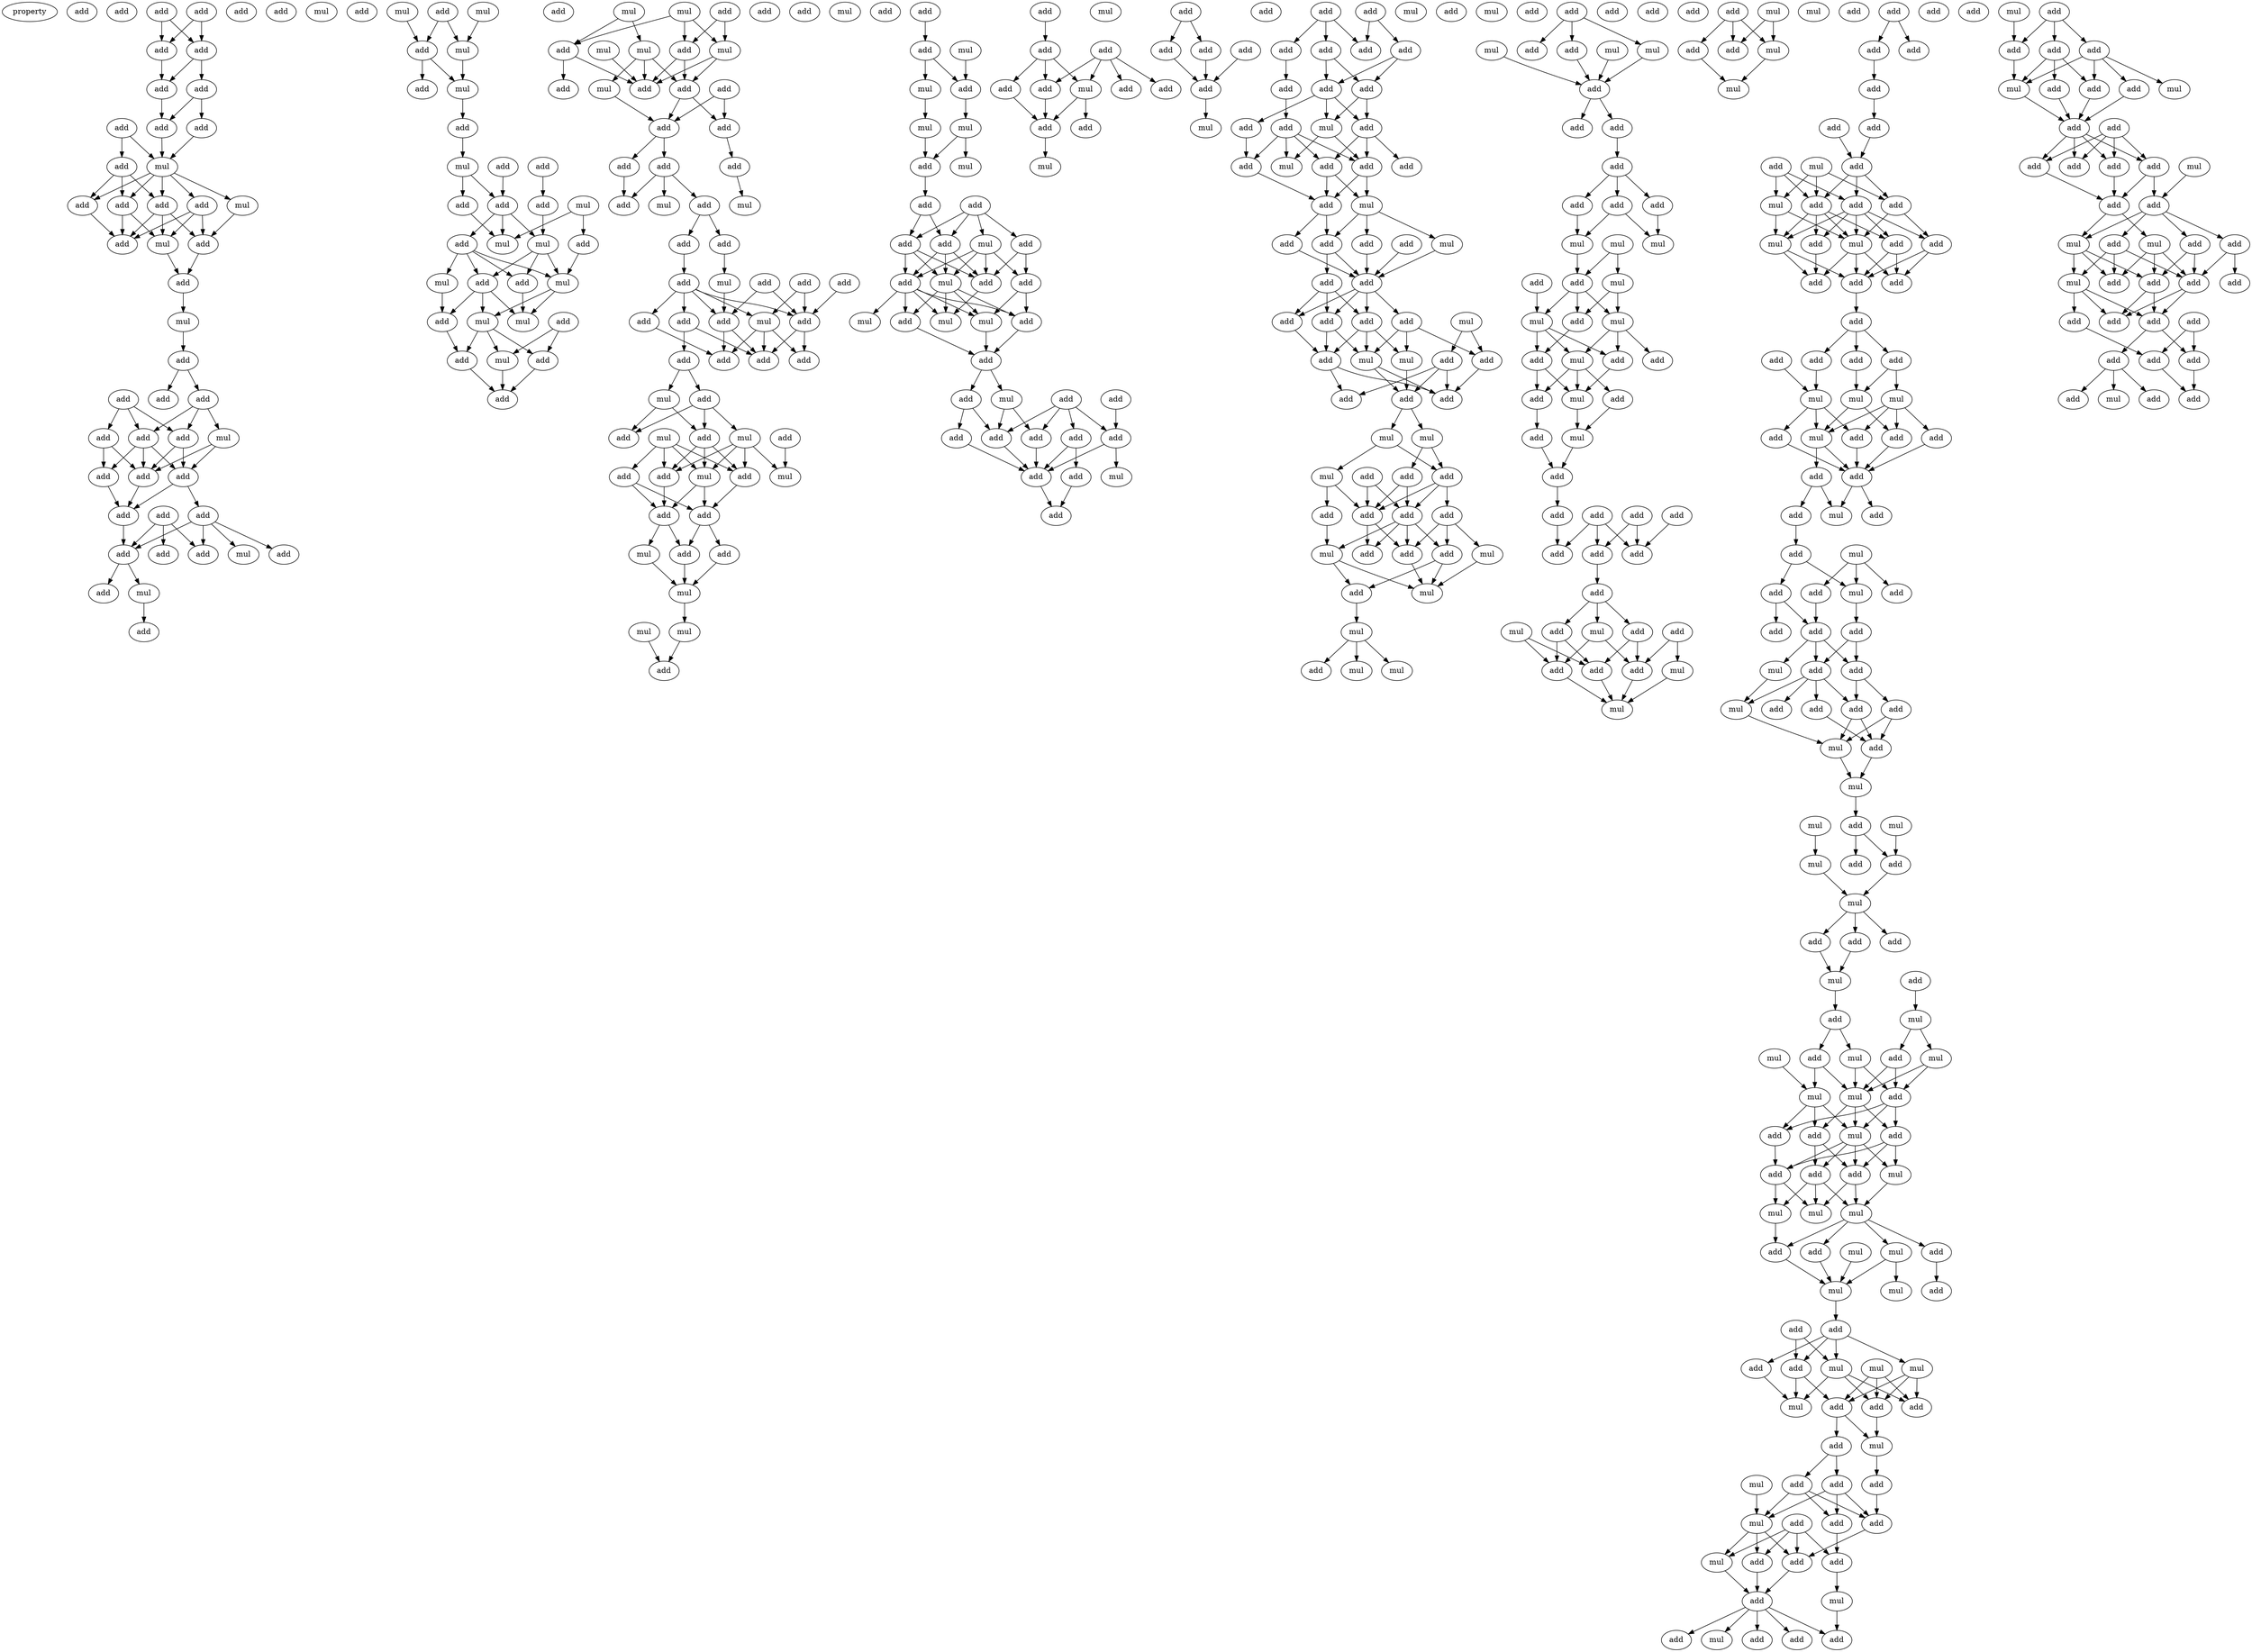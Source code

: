 digraph {
    node [fontcolor=black]
    property [mul=2,lf=1.7]
    0 [ label = add ];
    1 [ label = add ];
    2 [ label = add ];
    3 [ label = add ];
    4 [ label = add ];
    5 [ label = add ];
    6 [ label = add ];
    7 [ label = add ];
    8 [ label = add ];
    9 [ label = add ];
    10 [ label = add ];
    11 [ label = add ];
    12 [ label = add ];
    13 [ label = mul ];
    14 [ label = add ];
    15 [ label = add ];
    16 [ label = add ];
    17 [ label = mul ];
    18 [ label = add ];
    19 [ label = mul ];
    20 [ label = add ];
    21 [ label = add ];
    22 [ label = add ];
    23 [ label = mul ];
    24 [ label = add ];
    25 [ label = add ];
    26 [ label = add ];
    27 [ label = add ];
    28 [ label = add ];
    29 [ label = add ];
    30 [ label = add ];
    31 [ label = mul ];
    32 [ label = add ];
    33 [ label = add ];
    34 [ label = add ];
    35 [ label = add ];
    36 [ label = add ];
    37 [ label = add ];
    38 [ label = add ];
    39 [ label = add ];
    40 [ label = add ];
    41 [ label = add ];
    42 [ label = mul ];
    43 [ label = add ];
    44 [ label = mul ];
    45 [ label = add ];
    46 [ label = mul ];
    47 [ label = add ];
    48 [ label = add ];
    49 [ label = mul ];
    50 [ label = mul ];
    51 [ label = add ];
    52 [ label = add ];
    53 [ label = mul ];
    54 [ label = mul ];
    55 [ label = add ];
    56 [ label = add ];
    57 [ label = add ];
    58 [ label = mul ];
    59 [ label = add ];
    60 [ label = add ];
    61 [ label = add ];
    62 [ label = add ];
    63 [ label = mul ];
    64 [ label = mul ];
    65 [ label = add ];
    66 [ label = mul ];
    67 [ label = add ];
    68 [ label = add ];
    69 [ label = add ];
    70 [ label = mul ];
    71 [ label = mul ];
    72 [ label = add ];
    73 [ label = mul ];
    74 [ label = mul ];
    75 [ label = add ];
    76 [ label = add ];
    77 [ label = add ];
    78 [ label = mul ];
    79 [ label = add ];
    80 [ label = add ];
    81 [ label = add ];
    82 [ label = mul ];
    83 [ label = mul ];
    84 [ label = mul ];
    85 [ label = add ];
    86 [ label = mul ];
    87 [ label = add ];
    88 [ label = mul ];
    89 [ label = add ];
    90 [ label = add ];
    91 [ label = add ];
    92 [ label = mul ];
    93 [ label = add ];
    94 [ label = add ];
    95 [ label = add ];
    96 [ label = add ];
    97 [ label = add ];
    98 [ label = add ];
    99 [ label = mul ];
    100 [ label = add ];
    101 [ label = add ];
    102 [ label = add ];
    103 [ label = mul ];
    104 [ label = add ];
    105 [ label = add ];
    106 [ label = add ];
    107 [ label = add ];
    108 [ label = mul ];
    109 [ label = add ];
    110 [ label = add ];
    111 [ label = add ];
    112 [ label = add ];
    113 [ label = add ];
    114 [ label = add ];
    115 [ label = mul ];
    116 [ label = add ];
    117 [ label = add ];
    118 [ label = add ];
    119 [ label = add ];
    120 [ label = mul ];
    121 [ label = add ];
    122 [ label = add ];
    123 [ label = mul ];
    124 [ label = add ];
    125 [ label = mul ];
    126 [ label = add ];
    127 [ label = add ];
    128 [ label = add ];
    129 [ label = add ];
    130 [ label = mul ];
    131 [ label = mul ];
    132 [ label = add ];
    133 [ label = add ];
    134 [ label = add ];
    135 [ label = mul ];
    136 [ label = add ];
    137 [ label = add ];
    138 [ label = mul ];
    139 [ label = mul ];
    140 [ label = add ];
    141 [ label = mul ];
    142 [ label = mul ];
    143 [ label = add ];
    144 [ label = add ];
    145 [ label = add ];
    146 [ label = mul ];
    147 [ label = mul ];
    148 [ label = add ];
    149 [ label = mul ];
    150 [ label = mul ];
    151 [ label = mul ];
    152 [ label = add ];
    153 [ label = add ];
    154 [ label = add ];
    155 [ label = add ];
    156 [ label = mul ];
    157 [ label = add ];
    158 [ label = add ];
    159 [ label = add ];
    160 [ label = add ];
    161 [ label = add ];
    162 [ label = mul ];
    163 [ label = add ];
    164 [ label = mul ];
    165 [ label = mul ];
    166 [ label = mul ];
    167 [ label = add ];
    168 [ label = add ];
    169 [ label = mul ];
    170 [ label = add ];
    171 [ label = add ];
    172 [ label = add ];
    173 [ label = add ];
    174 [ label = add ];
    175 [ label = add ];
    176 [ label = add ];
    177 [ label = add ];
    178 [ label = mul ];
    179 [ label = add ];
    180 [ label = add ];
    181 [ label = add ];
    182 [ label = add ];
    183 [ label = add ];
    184 [ label = add ];
    185 [ label = add ];
    186 [ label = add ];
    187 [ label = add ];
    188 [ label = mul ];
    189 [ label = add ];
    190 [ label = add ];
    191 [ label = add ];
    192 [ label = mul ];
    193 [ label = mul ];
    194 [ label = add ];
    195 [ label = add ];
    196 [ label = add ];
    197 [ label = add ];
    198 [ label = add ];
    199 [ label = add ];
    200 [ label = mul ];
    201 [ label = add ];
    202 [ label = add ];
    203 [ label = add ];
    204 [ label = add ];
    205 [ label = add ];
    206 [ label = add ];
    207 [ label = mul ];
    208 [ label = add ];
    209 [ label = add ];
    210 [ label = add ];
    211 [ label = add ];
    212 [ label = add ];
    213 [ label = mul ];
    214 [ label = add ];
    215 [ label = add ];
    216 [ label = add ];
    217 [ label = add ];
    218 [ label = mul ];
    219 [ label = add ];
    220 [ label = add ];
    221 [ label = mul ];
    222 [ label = add ];
    223 [ label = add ];
    224 [ label = add ];
    225 [ label = add ];
    226 [ label = mul ];
    227 [ label = add ];
    228 [ label = add ];
    229 [ label = add ];
    230 [ label = add ];
    231 [ label = add ];
    232 [ label = add ];
    233 [ label = mul ];
    234 [ label = add ];
    235 [ label = add ];
    236 [ label = mul ];
    237 [ label = mul ];
    238 [ label = add ];
    239 [ label = add ];
    240 [ label = add ];
    241 [ label = add ];
    242 [ label = mul ];
    243 [ label = mul ];
    244 [ label = mul ];
    245 [ label = add ];
    246 [ label = add ];
    247 [ label = add ];
    248 [ label = add ];
    249 [ label = add ];
    250 [ label = add ];
    251 [ label = add ];
    252 [ label = mul ];
    253 [ label = add ];
    254 [ label = add ];
    255 [ label = add ];
    256 [ label = mul ];
    257 [ label = add ];
    258 [ label = mul ];
    259 [ label = mul ];
    260 [ label = add ];
    261 [ label = add ];
    262 [ label = mul ];
    263 [ label = mul ];
    264 [ label = mul ];
    265 [ label = add ];
    266 [ label = add ];
    267 [ label = add ];
    268 [ label = add ];
    269 [ label = mul ];
    270 [ label = mul ];
    271 [ label = mul ];
    272 [ label = add ];
    273 [ label = add ];
    274 [ label = add ];
    275 [ label = add ];
    276 [ label = add ];
    277 [ label = add ];
    278 [ label = add ];
    279 [ label = add ];
    280 [ label = mul ];
    281 [ label = mul ];
    282 [ label = mul ];
    283 [ label = add ];
    284 [ label = add ];
    285 [ label = mul ];
    286 [ label = add ];
    287 [ label = mul ];
    288 [ label = mul ];
    289 [ label = mul ];
    290 [ label = add ];
    291 [ label = add ];
    292 [ label = add ];
    293 [ label = add ];
    294 [ label = add ];
    295 [ label = mul ];
    296 [ label = add ];
    297 [ label = add ];
    298 [ label = mul ];
    299 [ label = add ];
    300 [ label = add ];
    301 [ label = add ];
    302 [ label = add ];
    303 [ label = add ];
    304 [ label = add ];
    305 [ label = add ];
    306 [ label = add ];
    307 [ label = add ];
    308 [ label = add ];
    309 [ label = add ];
    310 [ label = add ];
    311 [ label = mul ];
    312 [ label = add ];
    313 [ label = mul ];
    314 [ label = add ];
    315 [ label = mul ];
    316 [ label = add ];
    317 [ label = add ];
    318 [ label = mul ];
    319 [ label = mul ];
    320 [ label = add ];
    321 [ label = add ];
    322 [ label = mul ];
    323 [ label = mul ];
    324 [ label = add ];
    325 [ label = add ];
    326 [ label = mul ];
    327 [ label = add ];
    328 [ label = add ];
    329 [ label = add ];
    330 [ label = add ];
    331 [ label = add ];
    332 [ label = add ];
    333 [ label = add ];
    334 [ label = mul ];
    335 [ label = add ];
    336 [ label = add ];
    337 [ label = mul ];
    338 [ label = add ];
    339 [ label = add ];
    340 [ label = add ];
    341 [ label = mul ];
    342 [ label = add ];
    343 [ label = add ];
    344 [ label = mul ];
    345 [ label = add ];
    346 [ label = add ];
    347 [ label = add ];
    348 [ label = add ];
    349 [ label = add ];
    350 [ label = add ];
    351 [ label = add ];
    352 [ label = add ];
    353 [ label = add ];
    354 [ label = mul ];
    355 [ label = mul ];
    356 [ label = mul ];
    357 [ label = add ];
    358 [ label = add ];
    359 [ label = mul ];
    360 [ label = add ];
    361 [ label = add ];
    362 [ label = add ];
    363 [ label = add ];
    364 [ label = add ];
    365 [ label = mul ];
    366 [ label = add ];
    367 [ label = add ];
    368 [ label = mul ];
    369 [ label = mul ];
    370 [ label = add ];
    371 [ label = add ];
    372 [ label = add ];
    373 [ label = add ];
    374 [ label = add ];
    375 [ label = add ];
    376 [ label = mul ];
    377 [ label = add ];
    378 [ label = add ];
    379 [ label = mul ];
    380 [ label = add ];
    381 [ label = add ];
    382 [ label = add ];
    383 [ label = add ];
    384 [ label = mul ];
    385 [ label = add ];
    386 [ label = mul ];
    387 [ label = add ];
    388 [ label = mul ];
    389 [ label = mul ];
    390 [ label = mul ];
    391 [ label = add ];
    392 [ label = add ];
    393 [ label = mul ];
    394 [ label = add ];
    395 [ label = add ];
    396 [ label = add ];
    397 [ label = mul ];
    398 [ label = add ];
    399 [ label = add ];
    400 [ label = mul ];
    401 [ label = add ];
    402 [ label = add ];
    403 [ label = add ];
    404 [ label = mul ];
    405 [ label = mul ];
    406 [ label = mul ];
    407 [ label = mul ];
    408 [ label = add ];
    409 [ label = mul ];
    410 [ label = add ];
    411 [ label = add ];
    412 [ label = mul ];
    413 [ label = add ];
    414 [ label = add ];
    415 [ label = add ];
    416 [ label = mul ];
    417 [ label = add ];
    418 [ label = mul ];
    419 [ label = mul ];
    420 [ label = mul ];
    421 [ label = add ];
    422 [ label = mul ];
    423 [ label = mul ];
    424 [ label = add ];
    425 [ label = add ];
    426 [ label = mul ];
    427 [ label = mul ];
    428 [ label = add ];
    429 [ label = add ];
    430 [ label = add ];
    431 [ label = mul ];
    432 [ label = mul ];
    433 [ label = add ];
    434 [ label = mul ];
    435 [ label = add ];
    436 [ label = add ];
    437 [ label = add ];
    438 [ label = mul ];
    439 [ label = add ];
    440 [ label = mul ];
    441 [ label = add ];
    442 [ label = mul ];
    443 [ label = add ];
    444 [ label = add ];
    445 [ label = add ];
    446 [ label = add ];
    447 [ label = mul ];
    448 [ label = add ];
    449 [ label = add ];
    450 [ label = add ];
    451 [ label = add ];
    452 [ label = add ];
    453 [ label = mul ];
    454 [ label = add ];
    455 [ label = mul ];
    456 [ label = add ];
    457 [ label = add ];
    458 [ label = add ];
    459 [ label = mul ];
    460 [ label = add ];
    461 [ label = mul ];
    462 [ label = add ];
    463 [ label = add ];
    464 [ label = add ];
    465 [ label = add ];
    466 [ label = mul ];
    467 [ label = add ];
    468 [ label = add ];
    469 [ label = add ];
    470 [ label = mul ];
    471 [ label = add ];
    472 [ label = add ];
    473 [ label = mul ];
    474 [ label = add ];
    475 [ label = add ];
    476 [ label = add ];
    477 [ label = add ];
    478 [ label = add ];
    479 [ label = add ];
    480 [ label = mul ];
    481 [ label = add ];
    482 [ label = add ];
    483 [ label = mul ];
    484 [ label = add ];
    485 [ label = add ];
    486 [ label = add ];
    487 [ label = mul ];
    488 [ label = add ];
    489 [ label = add ];
    490 [ label = add ];
    491 [ label = add ];
    492 [ label = add ];
    493 [ label = add ];
    494 [ label = add ];
    495 [ label = add ];
    496 [ label = add ];
    497 [ label = add ];
    498 [ label = add ];
    499 [ label = add ];
    500 [ label = mul ];
    2 -> 5 [ name = 0 ];
    2 -> 6 [ name = 1 ];
    4 -> 5 [ name = 2 ];
    4 -> 6 [ name = 3 ];
    5 -> 8 [ name = 4 ];
    6 -> 7 [ name = 5 ];
    6 -> 8 [ name = 6 ];
    7 -> 9 [ name = 7 ];
    7 -> 10 [ name = 8 ];
    8 -> 10 [ name = 9 ];
    9 -> 13 [ name = 10 ];
    10 -> 13 [ name = 11 ];
    11 -> 12 [ name = 12 ];
    11 -> 13 [ name = 13 ];
    12 -> 15 [ name = 14 ];
    12 -> 16 [ name = 15 ];
    12 -> 18 [ name = 16 ];
    13 -> 14 [ name = 17 ];
    13 -> 15 [ name = 18 ];
    13 -> 16 [ name = 19 ];
    13 -> 17 [ name = 20 ];
    13 -> 18 [ name = 21 ];
    14 -> 19 [ name = 22 ];
    14 -> 20 [ name = 23 ];
    14 -> 21 [ name = 24 ];
    15 -> 19 [ name = 25 ];
    15 -> 21 [ name = 26 ];
    16 -> 19 [ name = 27 ];
    16 -> 20 [ name = 28 ];
    16 -> 21 [ name = 29 ];
    17 -> 20 [ name = 30 ];
    18 -> 21 [ name = 31 ];
    19 -> 22 [ name = 32 ];
    20 -> 22 [ name = 33 ];
    22 -> 23 [ name = 34 ];
    23 -> 25 [ name = 35 ];
    25 -> 26 [ name = 36 ];
    25 -> 27 [ name = 37 ];
    27 -> 30 [ name = 38 ];
    27 -> 31 [ name = 39 ];
    27 -> 32 [ name = 40 ];
    28 -> 29 [ name = 41 ];
    28 -> 30 [ name = 42 ];
    28 -> 32 [ name = 43 ];
    29 -> 33 [ name = 44 ];
    29 -> 34 [ name = 45 ];
    30 -> 33 [ name = 46 ];
    30 -> 35 [ name = 47 ];
    31 -> 33 [ name = 48 ];
    31 -> 35 [ name = 49 ];
    32 -> 33 [ name = 50 ];
    32 -> 34 [ name = 51 ];
    32 -> 35 [ name = 52 ];
    33 -> 37 [ name = 53 ];
    34 -> 37 [ name = 54 ];
    35 -> 37 [ name = 55 ];
    35 -> 38 [ name = 56 ];
    36 -> 40 [ name = 57 ];
    36 -> 41 [ name = 58 ];
    36 -> 43 [ name = 59 ];
    37 -> 43 [ name = 60 ];
    38 -> 39 [ name = 61 ];
    38 -> 41 [ name = 62 ];
    38 -> 42 [ name = 63 ];
    38 -> 43 [ name = 64 ];
    43 -> 45 [ name = 65 ];
    43 -> 46 [ name = 66 ];
    46 -> 48 [ name = 67 ];
    49 -> 53 [ name = 68 ];
    50 -> 52 [ name = 69 ];
    51 -> 52 [ name = 70 ];
    51 -> 53 [ name = 71 ];
    52 -> 54 [ name = 72 ];
    52 -> 55 [ name = 73 ];
    53 -> 54 [ name = 74 ];
    54 -> 56 [ name = 75 ];
    56 -> 58 [ name = 76 ];
    57 -> 61 [ name = 77 ];
    58 -> 60 [ name = 78 ];
    58 -> 61 [ name = 79 ];
    59 -> 62 [ name = 80 ];
    60 -> 64 [ name = 81 ];
    61 -> 64 [ name = 82 ];
    61 -> 66 [ name = 83 ];
    61 -> 67 [ name = 84 ];
    62 -> 66 [ name = 85 ];
    63 -> 64 [ name = 86 ];
    63 -> 65 [ name = 87 ];
    65 -> 71 [ name = 88 ];
    66 -> 68 [ name = 89 ];
    66 -> 69 [ name = 90 ];
    66 -> 71 [ name = 91 ];
    67 -> 68 [ name = 92 ];
    67 -> 69 [ name = 93 ];
    67 -> 70 [ name = 94 ];
    67 -> 71 [ name = 95 ];
    68 -> 74 [ name = 96 ];
    69 -> 73 [ name = 97 ];
    69 -> 74 [ name = 98 ];
    69 -> 76 [ name = 99 ];
    70 -> 76 [ name = 100 ];
    71 -> 73 [ name = 101 ];
    71 -> 74 [ name = 102 ];
    73 -> 77 [ name = 103 ];
    73 -> 78 [ name = 104 ];
    73 -> 79 [ name = 105 ];
    75 -> 77 [ name = 106 ];
    75 -> 78 [ name = 107 ];
    76 -> 79 [ name = 108 ];
    77 -> 80 [ name = 109 ];
    78 -> 80 [ name = 110 ];
    79 -> 80 [ name = 111 ];
    81 -> 87 [ name = 112 ];
    81 -> 88 [ name = 113 ];
    82 -> 85 [ name = 114 ];
    82 -> 86 [ name = 115 ];
    83 -> 85 [ name = 116 ];
    83 -> 87 [ name = 117 ];
    83 -> 88 [ name = 118 ];
    84 -> 93 [ name = 119 ];
    85 -> 90 [ name = 120 ];
    85 -> 93 [ name = 121 ];
    86 -> 89 [ name = 122 ];
    86 -> 92 [ name = 123 ];
    86 -> 93 [ name = 124 ];
    87 -> 89 [ name = 125 ];
    87 -> 93 [ name = 126 ];
    88 -> 89 [ name = 127 ];
    88 -> 93 [ name = 128 ];
    89 -> 94 [ name = 129 ];
    89 -> 95 [ name = 130 ];
    91 -> 94 [ name = 131 ];
    91 -> 95 [ name = 132 ];
    92 -> 95 [ name = 133 ];
    94 -> 96 [ name = 134 ];
    95 -> 97 [ name = 135 ];
    95 -> 98 [ name = 136 ];
    96 -> 103 [ name = 137 ];
    97 -> 99 [ name = 138 ];
    97 -> 101 [ name = 139 ];
    97 -> 102 [ name = 140 ];
    98 -> 101 [ name = 141 ];
    102 -> 104 [ name = 142 ];
    102 -> 105 [ name = 143 ];
    104 -> 106 [ name = 144 ];
    105 -> 108 [ name = 145 ];
    106 -> 111 [ name = 146 ];
    106 -> 112 [ name = 147 ];
    106 -> 113 [ name = 148 ];
    106 -> 114 [ name = 149 ];
    106 -> 115 [ name = 150 ];
    107 -> 113 [ name = 151 ];
    108 -> 112 [ name = 152 ];
    109 -> 113 [ name = 153 ];
    109 -> 115 [ name = 154 ];
    110 -> 112 [ name = 155 ];
    110 -> 113 [ name = 156 ];
    111 -> 117 [ name = 157 ];
    111 -> 118 [ name = 158 ];
    112 -> 116 [ name = 159 ];
    112 -> 117 [ name = 160 ];
    113 -> 117 [ name = 161 ];
    113 -> 119 [ name = 162 ];
    114 -> 116 [ name = 163 ];
    115 -> 116 [ name = 164 ];
    115 -> 117 [ name = 165 ];
    115 -> 119 [ name = 166 ];
    118 -> 120 [ name = 167 ];
    118 -> 121 [ name = 168 ];
    120 -> 122 [ name = 169 ];
    120 -> 126 [ name = 170 ];
    121 -> 122 [ name = 171 ];
    121 -> 125 [ name = 172 ];
    121 -> 126 [ name = 173 ];
    123 -> 127 [ name = 174 ];
    123 -> 128 [ name = 175 ];
    123 -> 129 [ name = 176 ];
    123 -> 130 [ name = 177 ];
    124 -> 131 [ name = 178 ];
    125 -> 128 [ name = 179 ];
    125 -> 129 [ name = 180 ];
    125 -> 130 [ name = 181 ];
    125 -> 131 [ name = 182 ];
    126 -> 128 [ name = 183 ];
    126 -> 129 [ name = 184 ];
    126 -> 130 [ name = 185 ];
    127 -> 132 [ name = 186 ];
    127 -> 133 [ name = 187 ];
    128 -> 133 [ name = 188 ];
    129 -> 132 [ name = 189 ];
    130 -> 132 [ name = 190 ];
    130 -> 133 [ name = 191 ];
    132 -> 134 [ name = 192 ];
    132 -> 135 [ name = 193 ];
    133 -> 134 [ name = 194 ];
    133 -> 137 [ name = 195 ];
    134 -> 138 [ name = 196 ];
    135 -> 138 [ name = 197 ];
    137 -> 138 [ name = 198 ];
    138 -> 142 [ name = 199 ];
    141 -> 144 [ name = 200 ];
    142 -> 144 [ name = 201 ];
    143 -> 145 [ name = 202 ];
    145 -> 147 [ name = 203 ];
    145 -> 148 [ name = 204 ];
    146 -> 148 [ name = 205 ];
    147 -> 149 [ name = 206 ];
    148 -> 150 [ name = 207 ];
    149 -> 152 [ name = 208 ];
    150 -> 151 [ name = 209 ];
    150 -> 152 [ name = 210 ];
    152 -> 153 [ name = 211 ];
    153 -> 155 [ name = 212 ];
    153 -> 158 [ name = 213 ];
    154 -> 155 [ name = 214 ];
    154 -> 156 [ name = 215 ];
    154 -> 157 [ name = 216 ];
    154 -> 158 [ name = 217 ];
    155 -> 159 [ name = 218 ];
    155 -> 160 [ name = 219 ];
    155 -> 162 [ name = 220 ];
    156 -> 159 [ name = 221 ];
    156 -> 160 [ name = 222 ];
    156 -> 161 [ name = 223 ];
    156 -> 162 [ name = 224 ];
    157 -> 159 [ name = 225 ];
    157 -> 161 [ name = 226 ];
    158 -> 159 [ name = 227 ];
    158 -> 160 [ name = 228 ];
    158 -> 162 [ name = 229 ];
    159 -> 166 [ name = 230 ];
    160 -> 163 [ name = 231 ];
    160 -> 164 [ name = 232 ];
    160 -> 165 [ name = 233 ];
    160 -> 166 [ name = 234 ];
    160 -> 167 [ name = 235 ];
    161 -> 163 [ name = 236 ];
    161 -> 165 [ name = 237 ];
    162 -> 163 [ name = 238 ];
    162 -> 165 [ name = 239 ];
    162 -> 166 [ name = 240 ];
    162 -> 167 [ name = 241 ];
    163 -> 168 [ name = 242 ];
    165 -> 168 [ name = 243 ];
    167 -> 168 [ name = 244 ];
    168 -> 169 [ name = 245 ];
    168 -> 172 [ name = 246 ];
    169 -> 173 [ name = 247 ];
    169 -> 175 [ name = 248 ];
    170 -> 173 [ name = 249 ];
    170 -> 175 [ name = 250 ];
    170 -> 176 [ name = 251 ];
    170 -> 177 [ name = 252 ];
    171 -> 176 [ name = 253 ];
    172 -> 174 [ name = 254 ];
    172 -> 175 [ name = 255 ];
    173 -> 179 [ name = 256 ];
    174 -> 179 [ name = 257 ];
    175 -> 179 [ name = 258 ];
    176 -> 178 [ name = 259 ];
    176 -> 179 [ name = 260 ];
    177 -> 179 [ name = 261 ];
    177 -> 180 [ name = 262 ];
    179 -> 181 [ name = 263 ];
    180 -> 181 [ name = 264 ];
    182 -> 183 [ name = 265 ];
    183 -> 185 [ name = 266 ];
    183 -> 188 [ name = 267 ];
    183 -> 189 [ name = 268 ];
    184 -> 186 [ name = 269 ];
    184 -> 187 [ name = 270 ];
    184 -> 188 [ name = 271 ];
    184 -> 189 [ name = 272 ];
    185 -> 190 [ name = 273 ];
    188 -> 190 [ name = 274 ];
    188 -> 191 [ name = 275 ];
    189 -> 190 [ name = 276 ];
    190 -> 192 [ name = 277 ];
    194 -> 197 [ name = 278 ];
    194 -> 198 [ name = 279 ];
    196 -> 199 [ name = 280 ];
    197 -> 199 [ name = 281 ];
    198 -> 199 [ name = 282 ];
    199 -> 200 [ name = 283 ];
    201 -> 203 [ name = 284 ];
    201 -> 204 [ name = 285 ];
    201 -> 205 [ name = 286 ];
    202 -> 205 [ name = 287 ];
    202 -> 206 [ name = 288 ];
    203 -> 210 [ name = 289 ];
    204 -> 208 [ name = 290 ];
    204 -> 209 [ name = 291 ];
    206 -> 208 [ name = 292 ];
    206 -> 209 [ name = 293 ];
    208 -> 211 [ name = 294 ];
    208 -> 213 [ name = 295 ];
    208 -> 214 [ name = 296 ];
    209 -> 211 [ name = 297 ];
    209 -> 213 [ name = 298 ];
    210 -> 212 [ name = 299 ];
    211 -> 215 [ name = 300 ];
    211 -> 217 [ name = 301 ];
    211 -> 219 [ name = 302 ];
    212 -> 215 [ name = 303 ];
    212 -> 216 [ name = 304 ];
    212 -> 217 [ name = 305 ];
    212 -> 218 [ name = 306 ];
    213 -> 215 [ name = 307 ];
    213 -> 218 [ name = 308 ];
    214 -> 216 [ name = 309 ];
    215 -> 220 [ name = 310 ];
    215 -> 221 [ name = 311 ];
    216 -> 220 [ name = 312 ];
    217 -> 220 [ name = 313 ];
    217 -> 221 [ name = 314 ];
    220 -> 222 [ name = 315 ];
    220 -> 223 [ name = 316 ];
    221 -> 223 [ name = 317 ];
    221 -> 224 [ name = 318 ];
    221 -> 226 [ name = 319 ];
    222 -> 227 [ name = 320 ];
    223 -> 227 [ name = 321 ];
    223 -> 228 [ name = 322 ];
    224 -> 227 [ name = 323 ];
    225 -> 227 [ name = 324 ];
    226 -> 227 [ name = 325 ];
    227 -> 229 [ name = 326 ];
    227 -> 230 [ name = 327 ];
    227 -> 231 [ name = 328 ];
    227 -> 232 [ name = 329 ];
    228 -> 229 [ name = 330 ];
    228 -> 230 [ name = 331 ];
    228 -> 232 [ name = 332 ];
    229 -> 238 [ name = 333 ];
    230 -> 236 [ name = 334 ];
    230 -> 237 [ name = 335 ];
    230 -> 238 [ name = 336 ];
    231 -> 234 [ name = 337 ];
    231 -> 236 [ name = 338 ];
    231 -> 237 [ name = 339 ];
    232 -> 237 [ name = 340 ];
    232 -> 238 [ name = 341 ];
    233 -> 234 [ name = 342 ];
    233 -> 235 [ name = 343 ];
    234 -> 240 [ name = 344 ];
    235 -> 239 [ name = 345 ];
    235 -> 240 [ name = 346 ];
    235 -> 241 [ name = 347 ];
    236 -> 241 [ name = 348 ];
    237 -> 240 [ name = 349 ];
    237 -> 241 [ name = 350 ];
    238 -> 239 [ name = 351 ];
    238 -> 240 [ name = 352 ];
    241 -> 242 [ name = 353 ];
    241 -> 243 [ name = 354 ];
    242 -> 246 [ name = 355 ];
    242 -> 247 [ name = 356 ];
    243 -> 244 [ name = 357 ];
    243 -> 246 [ name = 358 ];
    244 -> 249 [ name = 359 ];
    244 -> 250 [ name = 360 ];
    245 -> 248 [ name = 361 ];
    245 -> 250 [ name = 362 ];
    246 -> 248 [ name = 363 ];
    246 -> 250 [ name = 364 ];
    246 -> 251 [ name = 365 ];
    247 -> 248 [ name = 366 ];
    247 -> 250 [ name = 367 ];
    248 -> 253 [ name = 368 ];
    248 -> 254 [ name = 369 ];
    248 -> 255 [ name = 370 ];
    248 -> 256 [ name = 371 ];
    249 -> 256 [ name = 372 ];
    250 -> 253 [ name = 373 ];
    250 -> 254 [ name = 374 ];
    251 -> 252 [ name = 375 ];
    251 -> 254 [ name = 376 ];
    251 -> 255 [ name = 377 ];
    252 -> 258 [ name = 378 ];
    254 -> 258 [ name = 379 ];
    255 -> 257 [ name = 380 ];
    255 -> 258 [ name = 381 ];
    256 -> 257 [ name = 382 ];
    256 -> 258 [ name = 383 ];
    257 -> 259 [ name = 384 ];
    259 -> 260 [ name = 385 ];
    259 -> 263 [ name = 386 ];
    259 -> 264 [ name = 387 ];
    266 -> 267 [ name = 388 ];
    266 -> 268 [ name = 389 ];
    266 -> 270 [ name = 390 ];
    267 -> 272 [ name = 391 ];
    269 -> 272 [ name = 392 ];
    270 -> 272 [ name = 393 ];
    271 -> 272 [ name = 394 ];
    272 -> 273 [ name = 395 ];
    272 -> 274 [ name = 396 ];
    274 -> 275 [ name = 397 ];
    275 -> 276 [ name = 398 ];
    275 -> 277 [ name = 399 ];
    275 -> 279 [ name = 400 ];
    276 -> 281 [ name = 401 ];
    276 -> 282 [ name = 402 ];
    277 -> 281 [ name = 403 ];
    279 -> 282 [ name = 404 ];
    280 -> 284 [ name = 405 ];
    280 -> 285 [ name = 406 ];
    281 -> 284 [ name = 407 ];
    283 -> 287 [ name = 408 ];
    284 -> 286 [ name = 409 ];
    284 -> 287 [ name = 410 ];
    284 -> 288 [ name = 411 ];
    285 -> 286 [ name = 412 ];
    285 -> 288 [ name = 413 ];
    286 -> 292 [ name = 414 ];
    287 -> 289 [ name = 415 ];
    287 -> 290 [ name = 416 ];
    287 -> 292 [ name = 417 ];
    288 -> 289 [ name = 418 ];
    288 -> 290 [ name = 419 ];
    288 -> 293 [ name = 420 ];
    289 -> 294 [ name = 421 ];
    289 -> 295 [ name = 422 ];
    289 -> 296 [ name = 423 ];
    290 -> 295 [ name = 424 ];
    292 -> 295 [ name = 425 ];
    292 -> 296 [ name = 426 ];
    294 -> 298 [ name = 427 ];
    295 -> 298 [ name = 428 ];
    296 -> 297 [ name = 429 ];
    297 -> 300 [ name = 430 ];
    298 -> 300 [ name = 431 ];
    300 -> 301 [ name = 432 ];
    301 -> 306 [ name = 433 ];
    302 -> 305 [ name = 434 ];
    302 -> 306 [ name = 435 ];
    302 -> 307 [ name = 436 ];
    303 -> 307 [ name = 437 ];
    304 -> 305 [ name = 438 ];
    304 -> 307 [ name = 439 ];
    305 -> 308 [ name = 440 ];
    308 -> 309 [ name = 441 ];
    308 -> 310 [ name = 442 ];
    308 -> 313 [ name = 443 ];
    309 -> 316 [ name = 444 ];
    309 -> 317 [ name = 445 ];
    310 -> 314 [ name = 446 ];
    310 -> 316 [ name = 447 ];
    311 -> 314 [ name = 448 ];
    311 -> 316 [ name = 449 ];
    312 -> 315 [ name = 450 ];
    312 -> 317 [ name = 451 ];
    313 -> 314 [ name = 452 ];
    313 -> 317 [ name = 453 ];
    314 -> 318 [ name = 454 ];
    315 -> 318 [ name = 455 ];
    316 -> 318 [ name = 456 ];
    317 -> 318 [ name = 457 ];
    319 -> 322 [ name = 458 ];
    319 -> 324 [ name = 459 ];
    320 -> 321 [ name = 460 ];
    320 -> 322 [ name = 461 ];
    320 -> 324 [ name = 462 ];
    321 -> 326 [ name = 463 ];
    322 -> 326 [ name = 464 ];
    327 -> 328 [ name = 465 ];
    327 -> 330 [ name = 466 ];
    328 -> 331 [ name = 467 ];
    331 -> 333 [ name = 468 ];
    332 -> 336 [ name = 469 ];
    333 -> 336 [ name = 470 ];
    334 -> 337 [ name = 471 ];
    334 -> 338 [ name = 472 ];
    334 -> 340 [ name = 473 ];
    335 -> 337 [ name = 474 ];
    335 -> 338 [ name = 475 ];
    335 -> 339 [ name = 476 ];
    336 -> 338 [ name = 477 ];
    336 -> 339 [ name = 478 ];
    336 -> 340 [ name = 479 ];
    337 -> 341 [ name = 480 ];
    337 -> 344 [ name = 481 ];
    338 -> 341 [ name = 482 ];
    338 -> 342 [ name = 483 ];
    338 -> 344 [ name = 484 ];
    338 -> 345 [ name = 485 ];
    339 -> 341 [ name = 486 ];
    339 -> 342 [ name = 487 ];
    339 -> 343 [ name = 488 ];
    339 -> 344 [ name = 489 ];
    339 -> 345 [ name = 490 ];
    340 -> 343 [ name = 491 ];
    340 -> 344 [ name = 492 ];
    341 -> 347 [ name = 493 ];
    341 -> 348 [ name = 494 ];
    342 -> 346 [ name = 495 ];
    342 -> 347 [ name = 496 ];
    343 -> 346 [ name = 497 ];
    343 -> 347 [ name = 498 ];
    344 -> 346 [ name = 499 ];
    344 -> 347 [ name = 500 ];
    344 -> 348 [ name = 501 ];
    345 -> 348 [ name = 502 ];
    347 -> 349 [ name = 503 ];
    349 -> 351 [ name = 504 ];
    349 -> 352 [ name = 505 ];
    349 -> 353 [ name = 506 ];
    350 -> 355 [ name = 507 ];
    351 -> 354 [ name = 508 ];
    351 -> 356 [ name = 509 ];
    352 -> 356 [ name = 510 ];
    353 -> 355 [ name = 511 ];
    354 -> 358 [ name = 512 ];
    354 -> 359 [ name = 513 ];
    354 -> 360 [ name = 514 ];
    354 -> 361 [ name = 515 ];
    355 -> 357 [ name = 516 ];
    355 -> 358 [ name = 517 ];
    355 -> 359 [ name = 518 ];
    356 -> 359 [ name = 519 ];
    356 -> 361 [ name = 520 ];
    357 -> 363 [ name = 521 ];
    358 -> 363 [ name = 522 ];
    359 -> 362 [ name = 523 ];
    359 -> 363 [ name = 524 ];
    360 -> 363 [ name = 525 ];
    361 -> 363 [ name = 526 ];
    362 -> 364 [ name = 527 ];
    362 -> 365 [ name = 528 ];
    363 -> 365 [ name = 529 ];
    363 -> 366 [ name = 530 ];
    364 -> 367 [ name = 531 ];
    367 -> 369 [ name = 532 ];
    367 -> 371 [ name = 533 ];
    368 -> 369 [ name = 534 ];
    368 -> 370 [ name = 535 ];
    368 -> 372 [ name = 536 ];
    369 -> 374 [ name = 537 ];
    370 -> 375 [ name = 538 ];
    371 -> 373 [ name = 539 ];
    371 -> 375 [ name = 540 ];
    374 -> 377 [ name = 541 ];
    374 -> 378 [ name = 542 ];
    375 -> 376 [ name = 543 ];
    375 -> 377 [ name = 544 ];
    375 -> 378 [ name = 545 ];
    376 -> 379 [ name = 546 ];
    377 -> 380 [ name = 547 ];
    377 -> 381 [ name = 548 ];
    378 -> 379 [ name = 549 ];
    378 -> 381 [ name = 550 ];
    378 -> 382 [ name = 551 ];
    378 -> 383 [ name = 552 ];
    379 -> 384 [ name = 553 ];
    380 -> 384 [ name = 554 ];
    380 -> 385 [ name = 555 ];
    381 -> 384 [ name = 556 ];
    381 -> 385 [ name = 557 ];
    383 -> 385 [ name = 558 ];
    384 -> 386 [ name = 559 ];
    385 -> 386 [ name = 560 ];
    386 -> 387 [ name = 561 ];
    387 -> 391 [ name = 562 ];
    387 -> 392 [ name = 563 ];
    388 -> 390 [ name = 564 ];
    389 -> 391 [ name = 565 ];
    390 -> 393 [ name = 566 ];
    391 -> 393 [ name = 567 ];
    393 -> 394 [ name = 568 ];
    393 -> 395 [ name = 569 ];
    393 -> 396 [ name = 570 ];
    394 -> 397 [ name = 571 ];
    395 -> 397 [ name = 572 ];
    397 -> 399 [ name = 573 ];
    398 -> 400 [ name = 574 ];
    399 -> 402 [ name = 575 ];
    399 -> 404 [ name = 576 ];
    400 -> 403 [ name = 577 ];
    400 -> 406 [ name = 578 ];
    402 -> 407 [ name = 579 ];
    402 -> 409 [ name = 580 ];
    403 -> 407 [ name = 581 ];
    403 -> 408 [ name = 582 ];
    404 -> 407 [ name = 583 ];
    404 -> 408 [ name = 584 ];
    405 -> 409 [ name = 585 ];
    406 -> 407 [ name = 586 ];
    406 -> 408 [ name = 587 ];
    407 -> 410 [ name = 588 ];
    407 -> 411 [ name = 589 ];
    407 -> 412 [ name = 590 ];
    408 -> 411 [ name = 591 ];
    408 -> 412 [ name = 592 ];
    408 -> 413 [ name = 593 ];
    409 -> 410 [ name = 594 ];
    409 -> 412 [ name = 595 ];
    409 -> 413 [ name = 596 ];
    410 -> 415 [ name = 597 ];
    410 -> 417 [ name = 598 ];
    411 -> 414 [ name = 599 ];
    411 -> 415 [ name = 600 ];
    411 -> 416 [ name = 601 ];
    412 -> 414 [ name = 602 ];
    412 -> 415 [ name = 603 ];
    412 -> 416 [ name = 604 ];
    412 -> 417 [ name = 605 ];
    413 -> 414 [ name = 606 ];
    414 -> 418 [ name = 607 ];
    414 -> 420 [ name = 608 ];
    415 -> 419 [ name = 609 ];
    415 -> 420 [ name = 610 ];
    416 -> 419 [ name = 611 ];
    417 -> 418 [ name = 612 ];
    417 -> 419 [ name = 613 ];
    417 -> 420 [ name = 614 ];
    418 -> 424 [ name = 615 ];
    419 -> 421 [ name = 616 ];
    419 -> 422 [ name = 617 ];
    419 -> 424 [ name = 618 ];
    419 -> 425 [ name = 619 ];
    421 -> 427 [ name = 620 ];
    422 -> 426 [ name = 621 ];
    422 -> 427 [ name = 622 ];
    423 -> 427 [ name = 623 ];
    424 -> 427 [ name = 624 ];
    425 -> 428 [ name = 625 ];
    427 -> 429 [ name = 626 ];
    429 -> 431 [ name = 627 ];
    429 -> 432 [ name = 628 ];
    429 -> 433 [ name = 629 ];
    429 -> 435 [ name = 630 ];
    430 -> 431 [ name = 631 ];
    430 -> 435 [ name = 632 ];
    431 -> 436 [ name = 633 ];
    431 -> 437 [ name = 634 ];
    431 -> 438 [ name = 635 ];
    432 -> 436 [ name = 636 ];
    432 -> 437 [ name = 637 ];
    432 -> 439 [ name = 638 ];
    433 -> 438 [ name = 639 ];
    434 -> 436 [ name = 640 ];
    434 -> 437 [ name = 641 ];
    434 -> 439 [ name = 642 ];
    435 -> 438 [ name = 643 ];
    435 -> 439 [ name = 644 ];
    437 -> 440 [ name = 645 ];
    439 -> 440 [ name = 646 ];
    439 -> 441 [ name = 647 ];
    440 -> 443 [ name = 648 ];
    441 -> 444 [ name = 649 ];
    441 -> 445 [ name = 650 ];
    442 -> 447 [ name = 651 ];
    443 -> 446 [ name = 652 ];
    444 -> 446 [ name = 653 ];
    444 -> 447 [ name = 654 ];
    444 -> 449 [ name = 655 ];
    445 -> 446 [ name = 656 ];
    445 -> 447 [ name = 657 ];
    445 -> 449 [ name = 658 ];
    446 -> 450 [ name = 659 ];
    447 -> 450 [ name = 660 ];
    447 -> 451 [ name = 661 ];
    447 -> 453 [ name = 662 ];
    448 -> 450 [ name = 663 ];
    448 -> 451 [ name = 664 ];
    448 -> 452 [ name = 665 ];
    448 -> 453 [ name = 666 ];
    449 -> 452 [ name = 667 ];
    450 -> 454 [ name = 668 ];
    451 -> 454 [ name = 669 ];
    452 -> 455 [ name = 670 ];
    453 -> 454 [ name = 671 ];
    454 -> 456 [ name = 672 ];
    454 -> 457 [ name = 673 ];
    454 -> 458 [ name = 674 ];
    454 -> 459 [ name = 675 ];
    454 -> 460 [ name = 676 ];
    455 -> 458 [ name = 677 ];
    461 -> 463 [ name = 678 ];
    462 -> 463 [ name = 679 ];
    462 -> 464 [ name = 680 ];
    462 -> 465 [ name = 681 ];
    463 -> 466 [ name = 682 ];
    464 -> 466 [ name = 683 ];
    464 -> 467 [ name = 684 ];
    464 -> 469 [ name = 685 ];
    464 -> 470 [ name = 686 ];
    465 -> 466 [ name = 687 ];
    465 -> 468 [ name = 688 ];
    465 -> 469 [ name = 689 ];
    466 -> 471 [ name = 690 ];
    467 -> 471 [ name = 691 ];
    468 -> 471 [ name = 692 ];
    469 -> 471 [ name = 693 ];
    471 -> 474 [ name = 694 ];
    471 -> 475 [ name = 695 ];
    471 -> 476 [ name = 696 ];
    471 -> 477 [ name = 697 ];
    472 -> 474 [ name = 698 ];
    472 -> 475 [ name = 699 ];
    472 -> 476 [ name = 700 ];
    472 -> 477 [ name = 701 ];
    473 -> 478 [ name = 702 ];
    474 -> 479 [ name = 703 ];
    475 -> 479 [ name = 704 ];
    476 -> 478 [ name = 705 ];
    476 -> 479 [ name = 706 ];
    478 -> 481 [ name = 707 ];
    478 -> 482 [ name = 708 ];
    478 -> 483 [ name = 709 ];
    478 -> 484 [ name = 710 ];
    479 -> 480 [ name = 711 ];
    479 -> 483 [ name = 712 ];
    480 -> 485 [ name = 713 ];
    480 -> 486 [ name = 714 ];
    480 -> 488 [ name = 715 ];
    481 -> 485 [ name = 716 ];
    481 -> 488 [ name = 717 ];
    482 -> 485 [ name = 718 ];
    482 -> 486 [ name = 719 ];
    482 -> 487 [ name = 720 ];
    483 -> 486 [ name = 721 ];
    483 -> 487 [ name = 722 ];
    483 -> 488 [ name = 723 ];
    484 -> 485 [ name = 724 ];
    484 -> 489 [ name = 725 ];
    485 -> 490 [ name = 726 ];
    485 -> 491 [ name = 727 ];
    487 -> 490 [ name = 728 ];
    487 -> 491 [ name = 729 ];
    487 -> 492 [ name = 730 ];
    488 -> 490 [ name = 731 ];
    488 -> 491 [ name = 732 ];
    491 -> 494 [ name = 733 ];
    491 -> 496 [ name = 734 ];
    492 -> 495 [ name = 735 ];
    493 -> 494 [ name = 736 ];
    493 -> 495 [ name = 737 ];
    494 -> 497 [ name = 738 ];
    495 -> 497 [ name = 739 ];
    496 -> 498 [ name = 740 ];
    496 -> 499 [ name = 741 ];
    496 -> 500 [ name = 742 ];
}

